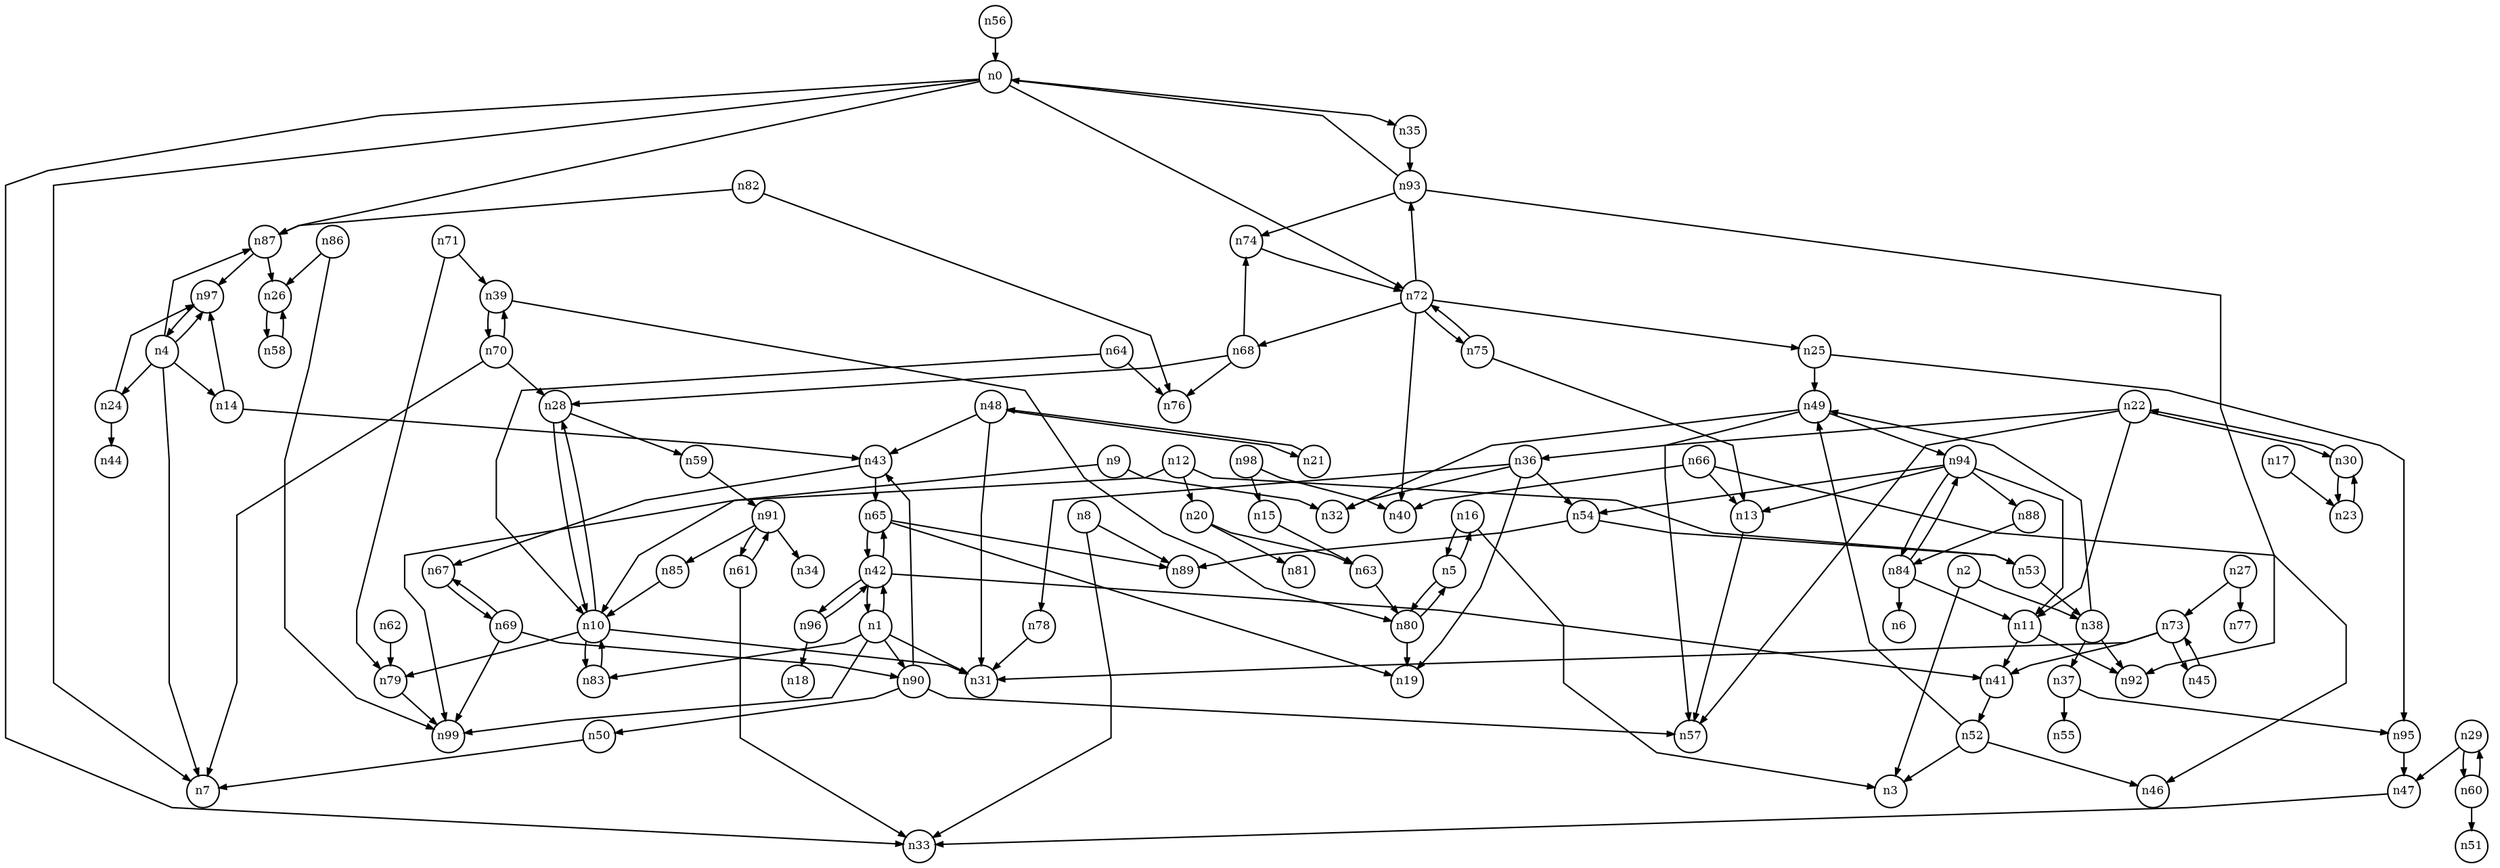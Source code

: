 digraph G{
splines=polyline;
ranksep=0.22;
nodesep=0.22;
nodesize=0.32;
fontsize=8
edge [arrowsize=0.5]
node [fontsize=8 shape=circle width=0.32 fixedsize=shape];

n0 -> n7
n0 -> n33
n0 -> n35
n0 -> n87
n0 -> n72
n35 -> n93
n87 -> n26
n87 -> n97
n1 -> n31
n1 -> n83
n1 -> n90
n1 -> n99
n1 -> n42
n83 -> n10
n90 -> n43
n90 -> n50
n90 -> n57
n2 -> n3
n2 -> n38
n38 -> n37
n38 -> n49
n38 -> n92
n4 -> n7
n4 -> n14
n4 -> n24
n4 -> n87
n4 -> n97
n14 -> n43
n14 -> n97
n24 -> n44
n24 -> n97
n80 -> n19
n80 -> n5
n5 -> n80
n5 -> n16
n8 -> n33
n8 -> n89
n10 -> n28
n10 -> n31
n10 -> n79
n10 -> n83
n9 -> n10
n9 -> n32
n28 -> n59
n28 -> n10
n79 -> n99
n41 -> n52
n11 -> n41
n11 -> n92
n20 -> n63
n20 -> n81
n12 -> n20
n12 -> n53
n12 -> n99
n53 -> n38
n13 -> n57
n43 -> n65
n43 -> n67
n63 -> n80
n15 -> n63
n16 -> n3
n16 -> n5
n23 -> n30
n17 -> n23
n22 -> n11
n22 -> n30
n22 -> n36
n22 -> n57
n30 -> n23
n30 -> n22
n36 -> n19
n36 -> n32
n36 -> n54
n36 -> n78
n49 -> n32
n49 -> n57
n49 -> n94
n25 -> n49
n25 -> n95
n95 -> n47
n73 -> n31
n73 -> n41
n73 -> n45
n27 -> n73
n27 -> n77
n59 -> n91
n47 -> n33
n29 -> n47
n29 -> n60
n54 -> n53
n54 -> n89
n78 -> n31
n37 -> n55
n37 -> n95
n39 -> n80
n39 -> n70
n42 -> n1
n42 -> n41
n42 -> n65
n42 -> n96
n65 -> n19
n65 -> n89
n65 -> n42
n96 -> n18
n96 -> n42
n45 -> n73
n21 -> n48
n48 -> n21
n48 -> n31
n48 -> n43
n94 -> n11
n94 -> n13
n94 -> n54
n94 -> n88
n94 -> n84
n50 -> n7
n52 -> n3
n52 -> n46
n52 -> n49
n56 -> n0
n26 -> n58
n58 -> n26
n60 -> n29
n60 -> n51
n61 -> n33
n61 -> n91
n91 -> n34
n91 -> n85
n91 -> n61
n62 -> n79
n64 -> n10
n64 -> n76
n66 -> n13
n66 -> n40
n66 -> n46
n69 -> n90
n69 -> n99
n69 -> n67
n67 -> n69
n68 -> n28
n68 -> n74
n68 -> n76
n74 -> n72
n70 -> n7
n70 -> n28
n70 -> n39
n71 -> n39
n71 -> n79
n72 -> n25
n72 -> n40
n72 -> n68
n72 -> n75
n72 -> n93
n75 -> n13
n75 -> n72
n93 -> n0
n93 -> n74
n93 -> n92
n82 -> n76
n82 -> n87
n84 -> n6
n84 -> n11
n84 -> n94
n85 -> n10
n86 -> n26
n86 -> n99
n88 -> n84
n97 -> n4
n98 -> n15
n98 -> n40
}
